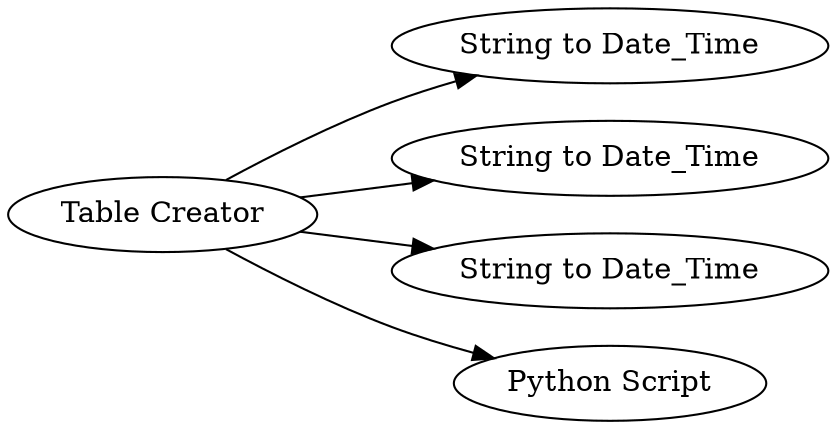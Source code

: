 digraph {
	1 [label="Table Creator"]
	2 [label="String to Date_Time"]
	4 [label="String to Date_Time"]
	5 [label="String to Date_Time"]
	6 [label="Python Script"]
	1 -> 2
	1 -> 4
	1 -> 5
	1 -> 6
	rankdir=LR
}
